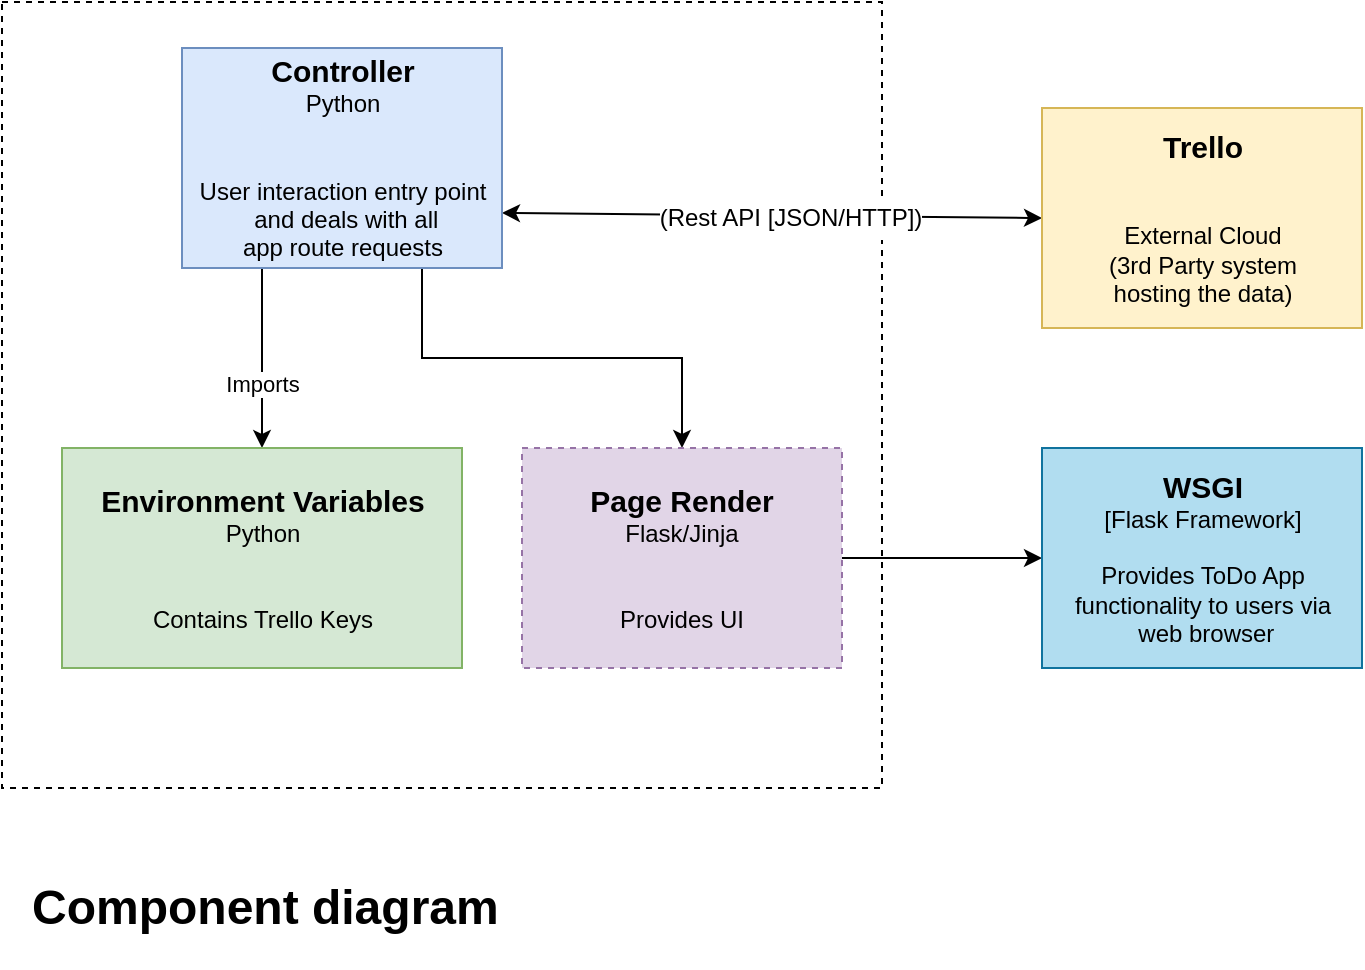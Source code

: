 <mxfile version="14.4.3" type="device"><diagram id="-W3TcTMj0ZsJ3J8jNqaA" name="Page-1"><mxGraphModel dx="942" dy="614" grid="1" gridSize="10" guides="1" tooltips="1" connect="1" arrows="1" fold="1" page="1" pageScale="1" pageWidth="1169" pageHeight="827" math="0" shadow="0"><root><mxCell id="0"/><mxCell id="1" parent="0"/><mxCell id="j61ATMrA_P4RsWBt30EL-5" value="" style="rounded=0;whiteSpace=wrap;html=1;dashed=1;" parent="1" vertex="1"><mxGeometry x="100" y="167" width="440" height="393" as="geometry"/></mxCell><mxCell id="oGpcLFp7hsdf_byBkaVy-25" value="&lt;h1&gt;Component diagram&lt;/h1&gt;&lt;p&gt;&lt;br&gt;&lt;/p&gt;" style="text;html=1;strokeColor=none;fillColor=none;spacing=5;spacingTop=-20;whiteSpace=wrap;overflow=hidden;rounded=0;" parent="1" vertex="1"><mxGeometry x="110" y="600" width="300" height="50" as="geometry"/></mxCell><object label="" id="oGpcLFp7hsdf_byBkaVy-17"><mxCell style="endArrow=classic;startArrow=classic;html=1;entryX=0;entryY=0.5;entryDx=0;entryDy=0;exitX=1;exitY=0.75;exitDx=0;exitDy=0;" parent="1" source="dG2j1aDjv72PmFILOHl3-2" target="3A9H4L4jAiibohLi4r_s-8" edge="1"><mxGeometry width="50" height="50" relative="1" as="geometry"><mxPoint x="840" y="387" as="sourcePoint"/><mxPoint x="620" y="270" as="targetPoint"/></mxGeometry></mxCell></object><mxCell id="oGpcLFp7hsdf_byBkaVy-18" value="&lt;p style=&quot;line-height: 0%&quot;&gt;&lt;span style=&quot;font-size: 12px&quot;&gt;(Rest API [JSON/HTTP])&lt;/span&gt;&lt;br&gt;&lt;/p&gt;" style="edgeLabel;html=1;align=center;verticalAlign=middle;resizable=0;points=[];imageHeight=24;autosize=0;" parent="oGpcLFp7hsdf_byBkaVy-17" vertex="1" connectable="0"><mxGeometry x="0.189" y="-1" relative="1" as="geometry"><mxPoint x="-17" y="-1" as="offset"/></mxGeometry></mxCell><mxCell id="3A9H4L4jAiibohLi4r_s-5" style="edgeStyle=orthogonalEdgeStyle;rounded=0;orthogonalLoop=1;jettySize=auto;html=1;exitX=0.75;exitY=1;exitDx=0;exitDy=0;startArrow=none;startFill=0;" edge="1" parent="1" source="dG2j1aDjv72PmFILOHl3-2" target="dG2j1aDjv72PmFILOHl3-4"><mxGeometry relative="1" as="geometry"/></mxCell><mxCell id="3A9H4L4jAiibohLi4r_s-6" style="edgeStyle=orthogonalEdgeStyle;rounded=0;orthogonalLoop=1;jettySize=auto;html=1;exitX=0.25;exitY=1;exitDx=0;exitDy=0;entryX=0.5;entryY=0;entryDx=0;entryDy=0;startArrow=none;startFill=0;endArrow=classic;endFill=1;" edge="1" parent="1" source="dG2j1aDjv72PmFILOHl3-2" target="3A9H4L4jAiibohLi4r_s-2"><mxGeometry relative="1" as="geometry"/></mxCell><mxCell id="3A9H4L4jAiibohLi4r_s-7" value="Imports" style="edgeLabel;html=1;align=center;verticalAlign=middle;resizable=0;points=[];" vertex="1" connectable="0" parent="3A9H4L4jAiibohLi4r_s-6"><mxGeometry x="0.283" relative="1" as="geometry"><mxPoint as="offset"/></mxGeometry></mxCell><mxCell id="dG2j1aDjv72PmFILOHl3-2" value="&lt;span style=&quot;font-size: 15px&quot;&gt;&lt;b&gt;Controller&lt;/b&gt;&lt;/span&gt;&lt;br&gt;Python&lt;br&gt;&lt;br&gt;&lt;br&gt;User interaction entry point&lt;br&gt;&amp;nbsp;and deals with all &lt;br&gt;app route requests" style="html=1;dashed=0;whitespace=wrap;fillColor=#dae8fc;strokeColor=#6c8ebf;" parent="1" vertex="1"><mxGeometry x="190" y="190" width="160" height="110" as="geometry"/></mxCell><mxCell id="3A9H4L4jAiibohLi4r_s-4" style="edgeStyle=orthogonalEdgeStyle;rounded=0;orthogonalLoop=1;jettySize=auto;html=1;exitX=1;exitY=0.5;exitDx=0;exitDy=0;entryX=0;entryY=0.5;entryDx=0;entryDy=0;startArrow=none;startFill=0;" edge="1" parent="1" source="dG2j1aDjv72PmFILOHl3-4" target="3A9H4L4jAiibohLi4r_s-3"><mxGeometry relative="1" as="geometry"/></mxCell><mxCell id="dG2j1aDjv72PmFILOHl3-4" value="&lt;b&gt;&lt;font style=&quot;font-size: 15px&quot;&gt;Page Render&lt;/font&gt;&lt;/b&gt;&lt;br&gt;Flask/Jinja&lt;br&gt;&lt;br&gt;&lt;br&gt;Provides UI&lt;br&gt;" style="rounded=0;whiteSpace=wrap;html=1;dashed=1;fillColor=#e1d5e7;strokeColor=#9673a6;" parent="1" vertex="1"><mxGeometry x="360" y="390" width="160" height="110" as="geometry"/></mxCell><mxCell id="3A9H4L4jAiibohLi4r_s-2" value="&lt;font style=&quot;font-size: 15px&quot;&gt;&lt;b&gt;Environment Variables&lt;/b&gt;&lt;/font&gt;&lt;br&gt;Python&lt;br&gt;&lt;br&gt;&lt;br&gt;Contains Trello Keys" style="html=1;dashed=0;whitespace=wrap;fillColor=#d5e8d4;strokeColor=#82b366;" vertex="1" parent="1"><mxGeometry x="130" y="390" width="200" height="110" as="geometry"/></mxCell><mxCell id="3A9H4L4jAiibohLi4r_s-3" value="&lt;font style=&quot;font-size: 15px&quot;&gt;&lt;b&gt;WSGI&lt;/b&gt;&lt;/font&gt;&lt;br&gt;[Flask Framework]&lt;br&gt;&lt;br&gt;Provides ToDo App&lt;br&gt;functionality to users via&lt;br&gt;&amp;nbsp;web browser&lt;br&gt;" style="html=1;dashed=0;whitespace=wrap;fillColor=#b1ddf0;strokeColor=#10739e;" vertex="1" parent="1"><mxGeometry x="620" y="390" width="160" height="110" as="geometry"/></mxCell><mxCell id="3A9H4L4jAiibohLi4r_s-8" value="&lt;font style=&quot;font-size: 15px&quot;&gt;&lt;b&gt;Trello&lt;/b&gt;&lt;/font&gt;&lt;br&gt;&lt;br&gt;&lt;br&gt;External Cloud &lt;br&gt;(3rd Party system &lt;br&gt;hosting the data)" style="html=1;dashed=0;whitespace=wrap;fillColor=#fff2cc;strokeColor=#d6b656;" vertex="1" parent="1"><mxGeometry x="620" y="220" width="160" height="110" as="geometry"/></mxCell></root></mxGraphModel></diagram></mxfile>